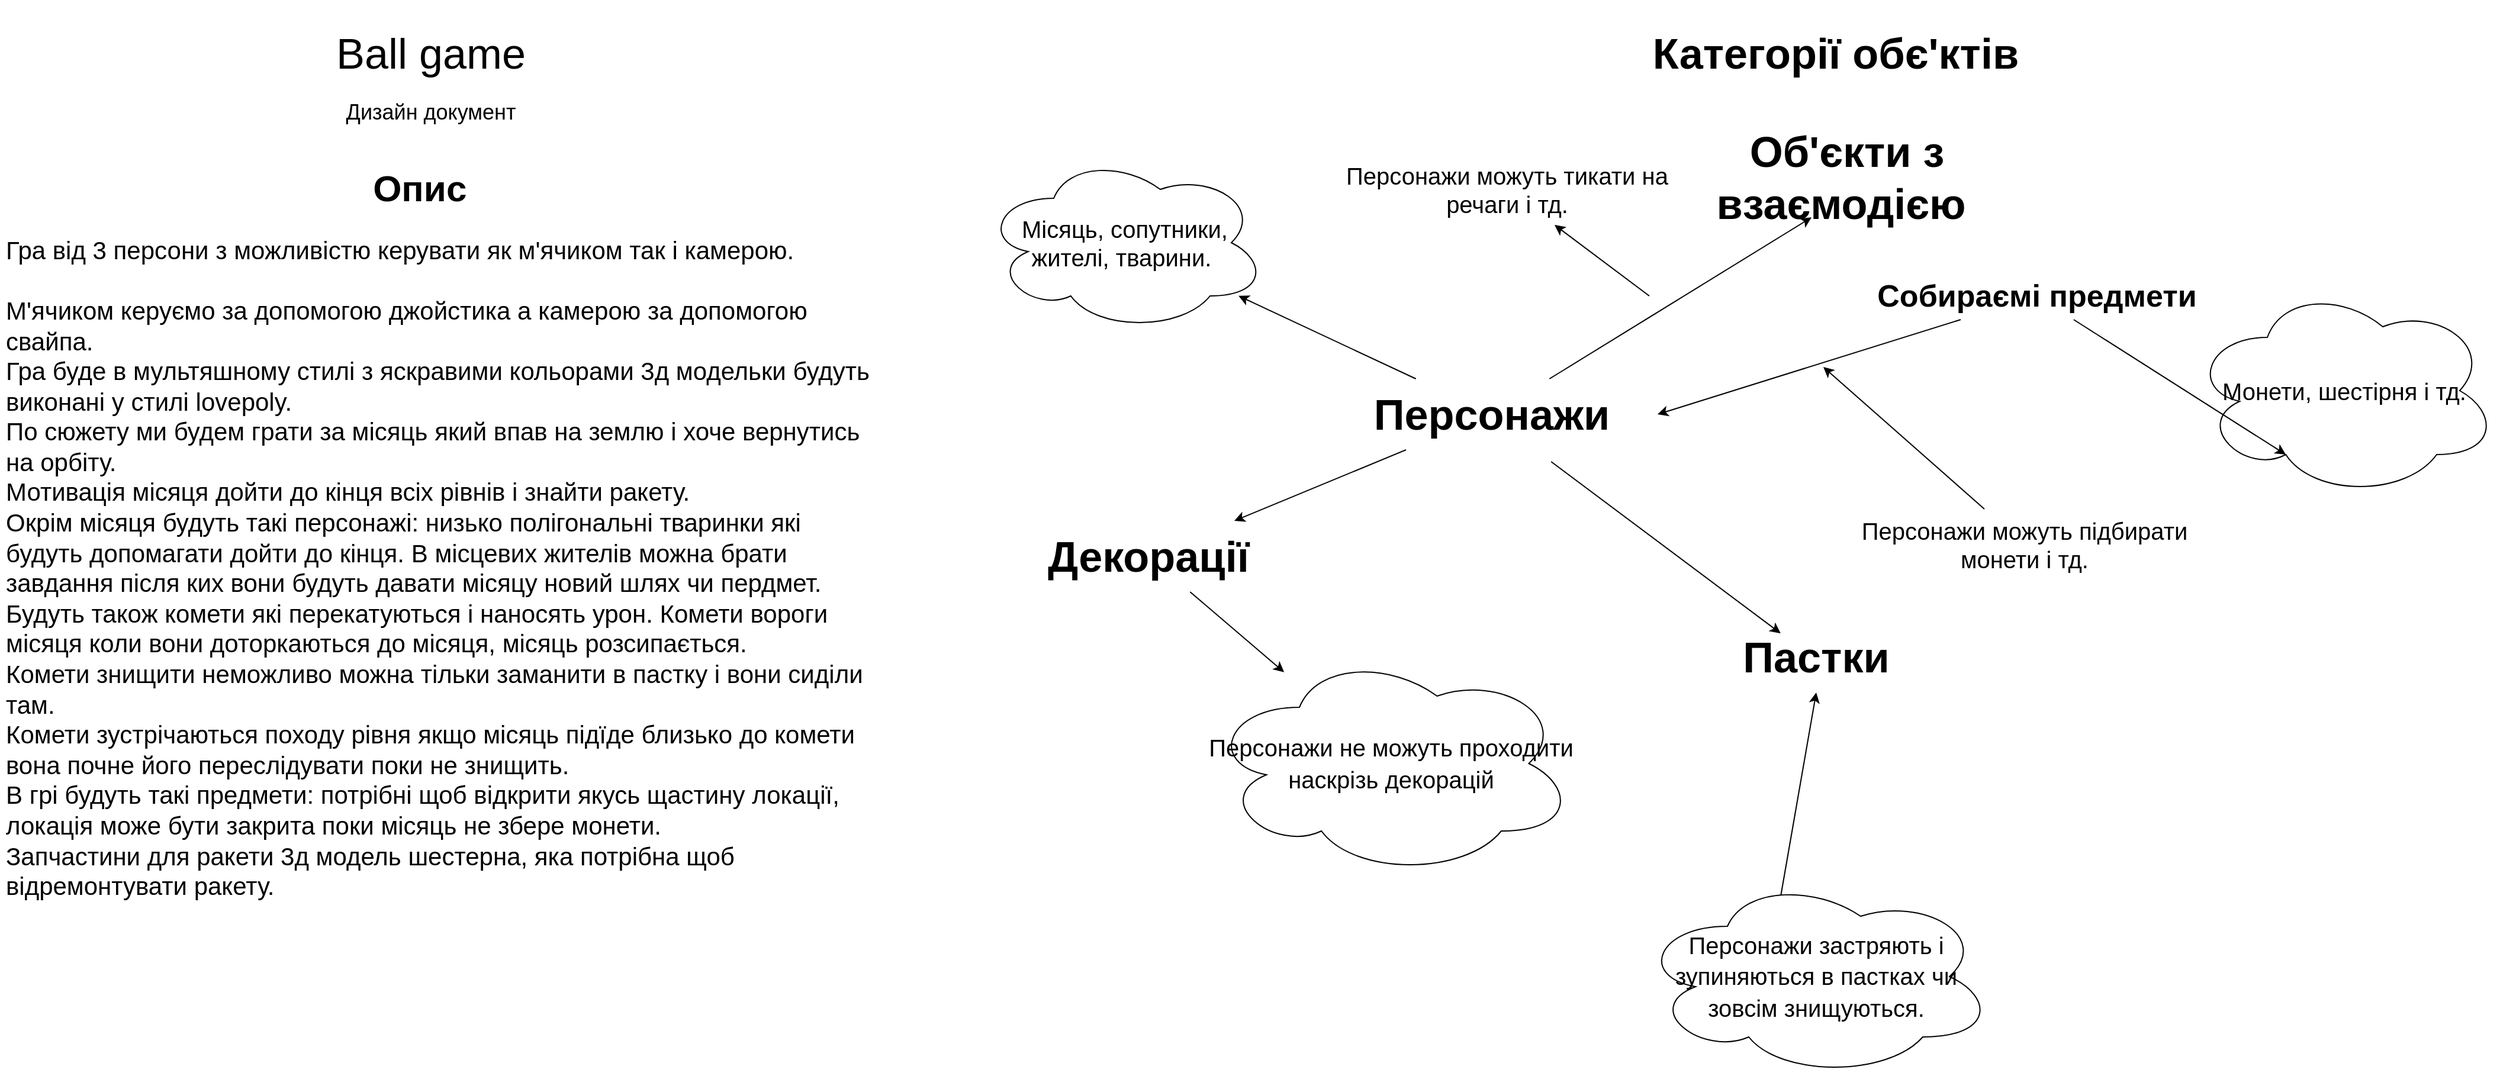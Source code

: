 <mxfile version="20.5.2" type="github" pages="3">
  <diagram id="M3k7GN3wGjzkZ97uffGP" name="Сторінка-1">
    <mxGraphModel dx="1795" dy="1963" grid="1" gridSize="10" guides="1" tooltips="1" connect="1" arrows="1" fold="1" page="1" pageScale="1" pageWidth="827" pageHeight="1169" math="0" shadow="0">
      <root>
        <mxCell id="0" />
        <mxCell id="1" parent="0" />
        <mxCell id="TcWmYvAn-RjA2z700y7h-1" value="&lt;font style=&quot;font-size: 36px;&quot;&gt;Ball game&lt;/font&gt;" style="text;html=1;strokeColor=none;fillColor=none;align=center;verticalAlign=middle;whiteSpace=wrap;rounded=0;" parent="1" vertex="1">
          <mxGeometry x="277" width="274" height="90" as="geometry" />
        </mxCell>
        <mxCell id="TcWmYvAn-RjA2z700y7h-2" value="&lt;font style=&quot;font-size: 18px;&quot;&gt;Дизайн документ&lt;/font&gt;" style="text;html=1;strokeColor=none;fillColor=none;align=center;verticalAlign=middle;whiteSpace=wrap;rounded=0;" parent="1" vertex="1">
          <mxGeometry x="277" y="50" width="274" height="90" as="geometry" />
        </mxCell>
        <mxCell id="TcWmYvAn-RjA2z700y7h-3" value="&lt;h1 style=&quot;font-size: 31px;&quot;&gt;&lt;span style=&quot;background-color: initial;&quot;&gt;&amp;nbsp; &amp;nbsp; &amp;nbsp; &amp;nbsp; &amp;nbsp; &amp;nbsp; &amp;nbsp; &amp;nbsp; &amp;nbsp; &amp;nbsp; &amp;nbsp; &amp;nbsp; &amp;nbsp; &amp;nbsp; &amp;nbsp; &amp;nbsp; &amp;nbsp; &amp;nbsp;&amp;nbsp;&lt;/span&gt;Опис&lt;/h1&gt;&lt;div style=&quot;&quot;&gt;&lt;font style=&quot;font-size: 21px;&quot;&gt;Гра від 3 персони з можливістю керувати як м&#39;ячиком так і камерою.&lt;/font&gt;&lt;/div&gt;&lt;div style=&quot;&quot;&gt;&lt;font style=&quot;font-size: 21px;&quot;&gt;&lt;br&gt;&lt;/font&gt;&lt;/div&gt;&lt;span style=&quot;font-size: 21px;&quot;&gt;М&#39;ячиком керуємо за допомогою джойстика а камерою за допомогою свайпа.&lt;br&gt;Гра буде в мультяшному стилі з яскравими кольорами 3д модельки будуть виконані у стилі lovepoly.&lt;br&gt;По сюжету ми будем грати за місяць який впав на землю і хоче вернутись на орбіту.&lt;br&gt;Мотивація місяця дойти до кінця всіх рівнів і знайти ракету.&lt;br&gt;Окрім місяця будуть такі персонажі: низько полігональні тваринки які будуть допомагати дойти до кінця. В місцевих жителів можна брати завдання після ких вони будуть давати місяцу новий шлях чи пердмет.&lt;br&gt;Будуть також комети які перекатуються і наносять урон. Комети вороги місяця коли вони доторкаються до місяця, місяць розсипається.&lt;br&gt;Комети знищити неможливо можна тільки заманити в пастку і вони сиділи там.&lt;br&gt;Комети зустрічаються походу рівня якщо місяць підїде близько до комети вона почне його переслідувати поки не знищить.&lt;br&gt;В грі будуть такі предмети: потрібні щоб відкрити якусь щастину локації, локація може бути закрита поки місяць не збере монети.&lt;br&gt;Запчастини для ракети 3д модель шестерна, яка потрібна щоб відремонтувати ракету.&lt;br&gt;&lt;/span&gt;" style="text;html=1;strokeColor=none;fillColor=none;spacing=5;spacingTop=-20;whiteSpace=wrap;overflow=hidden;rounded=0;fontSize=18;" parent="1" vertex="1">
          <mxGeometry x="50" y="130" width="740" height="660" as="geometry" />
        </mxCell>
        <mxCell id="TcWmYvAn-RjA2z700y7h-7" value="&lt;font style=&quot;font-size: 36px;&quot;&gt;&lt;b&gt;Категорії обє&#39;ктів&lt;/b&gt;&lt;/font&gt;" style="text;html=1;strokeColor=none;fillColor=none;align=center;verticalAlign=middle;whiteSpace=wrap;rounded=0;" parent="1" vertex="1">
          <mxGeometry x="1431" width="339" height="90" as="geometry" />
        </mxCell>
        <mxCell id="TcWmYvAn-RjA2z700y7h-11" value="&lt;span style=&quot;font-size: 36px;&quot;&gt;&lt;b&gt;Об&#39;єкти з взаємодією&amp;nbsp;&lt;/b&gt;&lt;/span&gt;" style="text;html=1;strokeColor=none;fillColor=none;align=center;verticalAlign=middle;whiteSpace=wrap;rounded=0;" parent="1" vertex="1">
          <mxGeometry x="1470" y="120" width="280" height="60" as="geometry" />
        </mxCell>
        <mxCell id="TcWmYvAn-RjA2z700y7h-13" value="&lt;span style=&quot;font-size: 36px;&quot;&gt;&lt;b&gt;Пастки&lt;/b&gt;&lt;/span&gt;" style="text;html=1;strokeColor=none;fillColor=none;align=center;verticalAlign=middle;whiteSpace=wrap;rounded=0;" parent="1" vertex="1">
          <mxGeometry x="1444" y="525" width="280" height="60" as="geometry" />
        </mxCell>
        <mxCell id="TcWmYvAn-RjA2z700y7h-14" value="&lt;span style=&quot;font-size: 36px;&quot;&gt;&lt;b&gt;Декорації&lt;/b&gt;&lt;/span&gt;" style="text;html=1;strokeColor=none;fillColor=none;align=center;verticalAlign=middle;whiteSpace=wrap;rounded=0;" parent="1" vertex="1">
          <mxGeometry x="880" y="440" width="280" height="60" as="geometry" />
        </mxCell>
        <mxCell id="TcWmYvAn-RjA2z700y7h-15" style="edgeStyle=orthogonalEdgeStyle;rounded=0;orthogonalLoop=1;jettySize=auto;html=1;exitX=0.5;exitY=1;exitDx=0;exitDy=0;fontSize=21;" parent="1" source="TcWmYvAn-RjA2z700y7h-14" target="TcWmYvAn-RjA2z700y7h-14" edge="1">
          <mxGeometry relative="1" as="geometry" />
        </mxCell>
        <mxCell id="TcWmYvAn-RjA2z700y7h-23" value="Монети, шестірня і тд." style="ellipse;shape=cloud;whiteSpace=wrap;html=1;fontSize=20;" parent="1" vertex="1">
          <mxGeometry x="1900" y="240" width="260" height="180" as="geometry" />
        </mxCell>
        <mxCell id="TcWmYvAn-RjA2z700y7h-24" value="" style="endArrow=classic;html=1;rounded=0;fontSize=20;entryX=0.31;entryY=0.8;entryDx=0;entryDy=0;entryPerimeter=0;" parent="1" source="TcWmYvAn-RjA2z700y7h-36" target="TcWmYvAn-RjA2z700y7h-23" edge="1">
          <mxGeometry width="50" height="50" relative="1" as="geometry">
            <mxPoint x="1970.001" y="580" as="sourcePoint" />
            <mxPoint x="1927.19" y="610" as="targetPoint" />
          </mxGeometry>
        </mxCell>
        <mxCell id="TcWmYvAn-RjA2z700y7h-27" value="" style="endArrow=classic;html=1;rounded=0;fontSize=20;" parent="1" source="TcWmYvAn-RjA2z700y7h-14" target="TcWmYvAn-RjA2z700y7h-39" edge="1">
          <mxGeometry width="50" height="50" relative="1" as="geometry">
            <mxPoint x="1433" y="440" as="sourcePoint" />
            <mxPoint x="1133.75" y="600" as="targetPoint" />
          </mxGeometry>
        </mxCell>
        <mxCell id="TcWmYvAn-RjA2z700y7h-28" value="" style="endArrow=classic;html=1;rounded=0;fontSize=21;entryX=0.5;entryY=1;entryDx=0;entryDy=0;exitX=0.4;exitY=0.1;exitDx=0;exitDy=0;exitPerimeter=0;" parent="1" source="Sj8rpiBxwtxIVl93vWow-2" edge="1" target="TcWmYvAn-RjA2z700y7h-13">
          <mxGeometry width="50" height="50" relative="1" as="geometry">
            <mxPoint x="1584" y="800" as="sourcePoint" />
            <mxPoint x="1543.902" y="525" as="targetPoint" />
            <Array as="points" />
          </mxGeometry>
        </mxCell>
        <mxCell id="TcWmYvAn-RjA2z700y7h-29" value="&lt;b&gt;&lt;font style=&quot;font-size: 36px;&quot;&gt;Персонажи&lt;/font&gt;&lt;span style=&quot;color: rgba(0, 0, 0, 0); font-family: monospace; font-size: 0px; text-align: start;&quot;&gt;%3CmxGraphModel%3E%3Croot%3E%3CmxCell%20id%3D%220%22%2F%3E%3CmxCell%20id%3D%221%22%20parent%3D%220%22%2F%3E%3CmxCell%20id%3D%222%22%20value%3D%22%26lt%3Bfont%20style%3D%26quot%3Bfont-size%3A%2036px%3B%26quot%3B%26gt%3B%D0%9A%D0%B0%D1%82%D0%B5%D0%B3%D0%BE%D1%80%D1%96%D1%97%20%D0%BE%D0%B1%D1%94&#39;%D0%BA%D1%82%D1%96%D0%B2%26lt%3B%2Ffont%26gt%3B%22%20style%3D%22text%3Bhtml%3D1%3BstrokeColor%3Dnone%3BfillColor%3Dnone%3Balign%3Dcenter%3BverticalAlign%3Dmiddle%3BwhiteSpace%3Dwrap%3Brounded%3D0%3B%22%20vertex%3D%221%22%20parent%3D%221%22%3E%3CmxGeometry%20x%3D%221088%22%20width%3D%22306%22%20height%3D%2290%22%20as%3D%22geometry%22%2F%3E%3C%2FmxCell%3E%3C%2Froot%3E%3C%2FmxGraphModel%3E&lt;/span&gt;&lt;/b&gt;" style="text;html=1;strokeColor=none;fillColor=none;align=center;verticalAlign=middle;whiteSpace=wrap;rounded=0;" parent="1" vertex="1">
          <mxGeometry x="1170" y="320" width="280" height="60" as="geometry" />
        </mxCell>
        <mxCell id="TcWmYvAn-RjA2z700y7h-30" value="&lt;font style=&quot;font-size: 20px;&quot;&gt;Персонажи можуть тикати на речаги і тд.&lt;/font&gt;&lt;span style=&quot;color: rgba(0, 0, 0, 0); font-family: monospace; font-size: 0px; text-align: start;&quot;&gt;%3CmxGraphModel%3E%3Croot%3E%3CmxCell%20id%3D%220%22%2F%3E%3CmxCell%20id%3D%221%22%20parent%3D%220%22%2F%3E%3CmxCell%20id%3D%222%22%20value%3D%22%26lt%3Bfont%20style%3D%26quot%3Bfont-size%3A%2036px%3B%26quot%3B%26gt%3B%D0%9A%D0%B0%D1%82%D0%B5%D0%B3%D0%BE%D1%80%D1%96%D1%97%20%D0%BE%D0%B1%D1%94&#39;%D0%BA%D1%82%D1%96%D0%B2%26lt%3B%2Ffont%26gt%3B%22%20style%3D%22text%3Bhtml%3D1%3BstrokeColor%3Dnone%3BfillColor%3Dnone%3Balign%3Dcenter%3BverticalAlign%3Dmiddle%3BwhiteSpace%3Dwrap%3Brounded%3D0%3B%22%20vertex%3D%221%22%20parent%3D%221%22%3E%3CmxGeometry%20x%3D%221088%22%20width%3D%22306%22%20height%3D%2290%22%20as%3D%22geometry%22%2F%3E%3C%2FmxCell%3E%3C%2Froot%3E%3C%2FmxGraphModel%3E&lt;/span&gt;" style="text;html=1;strokeColor=none;fillColor=none;align=center;verticalAlign=middle;whiteSpace=wrap;rounded=0;" parent="1" vertex="1">
          <mxGeometry x="1183" y="130" width="280" height="60" as="geometry" />
        </mxCell>
        <mxCell id="TcWmYvAn-RjA2z700y7h-31" value="" style="endArrow=classic;html=1;rounded=0;fontSize=20;" parent="1" target="TcWmYvAn-RjA2z700y7h-30" edge="1">
          <mxGeometry width="50" height="50" relative="1" as="geometry">
            <mxPoint x="1443" y="250" as="sourcePoint" />
            <mxPoint x="1553" y="290" as="targetPoint" />
            <Array as="points" />
          </mxGeometry>
        </mxCell>
        <mxCell id="TcWmYvAn-RjA2z700y7h-32" value="" style="endArrow=classic;html=1;rounded=0;fontSize=20;entryX=0.393;entryY=1.061;entryDx=0;entryDy=0;entryPerimeter=0;" parent="1" source="TcWmYvAn-RjA2z700y7h-29" target="TcWmYvAn-RjA2z700y7h-11" edge="1">
          <mxGeometry width="50" height="50" relative="1" as="geometry">
            <mxPoint x="1403" y="380" as="sourcePoint" />
            <mxPoint x="1544.857" y="170" as="targetPoint" />
          </mxGeometry>
        </mxCell>
        <mxCell id="TcWmYvAn-RjA2z700y7h-34" value="Місяць, сопутники, жителі, тварини.&amp;nbsp;" style="ellipse;shape=cloud;whiteSpace=wrap;html=1;fontSize=20;" parent="1" vertex="1">
          <mxGeometry x="880" y="130" width="240" height="150" as="geometry" />
        </mxCell>
        <mxCell id="TcWmYvAn-RjA2z700y7h-35" value="" style="endArrow=classic;html=1;rounded=0;fontSize=20;" parent="1" source="TcWmYvAn-RjA2z700y7h-29" target="TcWmYvAn-RjA2z700y7h-34" edge="1">
          <mxGeometry width="50" height="50" relative="1" as="geometry">
            <mxPoint x="940.001" y="350" as="sourcePoint" />
            <mxPoint x="897.19" y="380" as="targetPoint" />
          </mxGeometry>
        </mxCell>
        <mxCell id="TcWmYvAn-RjA2z700y7h-36" value="&lt;font size=&quot;1&quot; style=&quot;&quot;&gt;&lt;b style=&quot;font-size: 26px;&quot;&gt;Собираємі предмети&lt;/b&gt;&lt;/font&gt;" style="text;html=1;align=center;verticalAlign=middle;resizable=0;points=[];autosize=1;strokeColor=none;fillColor=none;fontSize=20;" parent="1" vertex="1">
          <mxGeometry x="1625" y="230" width="290" height="40" as="geometry" />
        </mxCell>
        <mxCell id="TcWmYvAn-RjA2z700y7h-37" value="" style="endArrow=classic;html=1;rounded=0;fontSize=22;" parent="1" source="TcWmYvAn-RjA2z700y7h-29" target="TcWmYvAn-RjA2z700y7h-14" edge="1">
          <mxGeometry width="50" height="50" relative="1" as="geometry">
            <mxPoint x="1090" y="440" as="sourcePoint" />
            <mxPoint x="1140" y="390" as="targetPoint" />
          </mxGeometry>
        </mxCell>
        <mxCell id="TcWmYvAn-RjA2z700y7h-39" value="&lt;font style=&quot;font-size: 20px;&quot;&gt;Персонажи не можуть проходити наскрізь декорацій&lt;/font&gt;&lt;span style=&quot;color: rgba(0, 0, 0, 0); font-family: monospace; font-size: 0px; text-align: start;&quot;&gt;%3CmxGraphModel%3E%3Croot%3E%3CmxCell%20id%3D%220%22%2F%3E%3CmxCell%20id%3D%221%22%20parent%3D%220%22%2F%3E%3CmxCell%20id%3D%222%22%20value%3D%22%26lt%3Bfont%20style%3D%26quot%3Bfont-size%3A%2036px%3B%26quot%3B%26gt%3B%D0%9A%D0%B0%D1%82%D0%B5%D0%B3%D0%BE%D1%80%D1%96%D1%97%20%D0%BE%D0%B1%D1%94&#39;%D0%BA%D1%82%D1%96%D0%B2%26lt%3B%2Ffont%26gt%3B%22%20style%3D%22text%3Bhtml%3D1%3BstrokeColor%3Dnone%3BfillColor%3Dnone%3Balign%3Dcenter%3BverticalAlign%3Dmiddle%3BwhiteSpace%3Dwrap%3Brounded%3D0%3B%22%20vertex%3D%221%22%20parent%3D%221%22%3E%3CmxGeometry%20x%3D%221088%22%20width%3D%22306%22%20height%3D%2290%22%20as%3D%22geometry%22%2F%3E%3C%2FmxCell%3E%3C%2Froot%3E%3C%2FmxGraphModel%3E&lt;/span&gt;" style="ellipse;shape=cloud;whiteSpace=wrap;html=1;fontSize=22;" parent="1" vertex="1">
          <mxGeometry x="1070" y="550" width="310" height="190" as="geometry" />
        </mxCell>
        <mxCell id="TcWmYvAn-RjA2z700y7h-40" value="" style="endArrow=classic;html=1;rounded=0;fontSize=22;entryX=1;entryY=0.5;entryDx=0;entryDy=0;" parent="1" source="TcWmYvAn-RjA2z700y7h-36" target="TcWmYvAn-RjA2z700y7h-29" edge="1">
          <mxGeometry width="50" height="50" relative="1" as="geometry">
            <mxPoint x="1570" y="470" as="sourcePoint" />
            <mxPoint x="1620" y="420" as="targetPoint" />
          </mxGeometry>
        </mxCell>
        <mxCell id="TcWmYvAn-RjA2z700y7h-41" value="&lt;font style=&quot;font-size: 20px;&quot;&gt;Персонажи можуть підбирати монети і тд.&lt;/font&gt;&lt;span style=&quot;color: rgba(0, 0, 0, 0); font-family: monospace; font-size: 0px; text-align: start;&quot;&gt;%3CmxGraphModel%3E%3Croot%3E%3CmxCell%20id%3D%220%22%2F%3E%3CmxCell%20id%3D%221%22%20parent%3D%220%22%2F%3E%3CmxCell%20id%3D%222%22%20value%3D%22%26lt%3Bfont%20style%3D%26quot%3Bfont-size%3A%2036px%3B%26quot%3B%26gt%3B%D0%9A%D0%B0%D1%82%D0%B5%D0%B3%D0%BE%D1%80%D1%96%D1%97%20%D0%BE%D0%B1%D1%94&#39;%D0%BA%D1%82%D1%96%D0%B2%26lt%3B%2Ffont%26gt%3B%22%20style%3D%22text%3Bhtml%3D1%3BstrokeColor%3Dnone%3BfillColor%3Dnone%3Balign%3Dcenter%3BverticalAlign%3Dmiddle%3BwhiteSpace%3Dwrap%3Brounded%3D0%3B%22%20vertex%3D%221%22%20parent%3D%221%22%3E%3CmxGeometry%20x%3D%221088%22%20width%3D%22306%22%20height%3D%2290%22%20as%3D%22geometry%22%2F%3E%3C%2FmxCell%3E%3C%2Froot%3E%3C%2FmxGraphModel%3E&lt;/span&gt;" style="text;html=1;strokeColor=none;fillColor=none;align=center;verticalAlign=middle;whiteSpace=wrap;rounded=0;" parent="1" vertex="1">
          <mxGeometry x="1620" y="430" width="280" height="60" as="geometry" />
        </mxCell>
        <mxCell id="TcWmYvAn-RjA2z700y7h-42" value="" style="endArrow=classic;html=1;rounded=0;fontSize=22;" parent="1" source="TcWmYvAn-RjA2z700y7h-41" edge="1">
          <mxGeometry width="50" height="50" relative="1" as="geometry">
            <mxPoint x="1630" y="420" as="sourcePoint" />
            <mxPoint x="1590" y="310" as="targetPoint" />
          </mxGeometry>
        </mxCell>
        <mxCell id="Sj8rpiBxwtxIVl93vWow-1" value="" style="endArrow=classic;html=1;rounded=0;fontSize=21;" edge="1" parent="1">
          <mxGeometry width="50" height="50" relative="1" as="geometry">
            <mxPoint x="1360.098" y="390" as="sourcePoint" />
            <mxPoint x="1553.902" y="535" as="targetPoint" />
          </mxGeometry>
        </mxCell>
        <mxCell id="Sj8rpiBxwtxIVl93vWow-2" value="&lt;font style=&quot;font-size: 20px;&quot;&gt;Персонажи застряють і зупиняються в пастках чи зовсім знищуються.&lt;/font&gt;&lt;span style=&quot;color: rgba(0, 0, 0, 0); font-family: monospace; font-size: 0px; text-align: start;&quot;&gt;%3CmxGraphModel%3E%3Croot%3E%3CmxCell%20id%3D%220%22%2F%3E%3CmxCell%20id%3D%221%22%20parent%3D%220%22%2F%3E%3CmxCell%20id%3D%222%22%20value%3D%22%26lt%3Bfont%20style%3D%26quot%3Bfont-size%3A%2036px%3B%26quot%3B%26gt%3B%D0%9A%D0%B0%D1%82%D0%B5%D0%B3%D0%BE%D1%80%D1%96%D1%97%20%D0%BE%D0%B1%D1%94&#39;%D0%BA%D1%82%D1%96%D0%B2%26lt%3B%2Ffont%26gt%3B%22%20style%3D%22text%3Bhtml%3D1%3BstrokeColor%3Dnone%3BfillColor%3Dnone%3Balign%3Dcenter%3BverticalAlign%3Dmiddle%3BwhiteSpace%3Dwrap%3Brounded%3D0%3B%22%20vertex%3D%221%22%20parent%3D%221%22%3E%3CmxGeometry%20x%3D%221088%22%20width%3D%22306%22%20height%3D%2290%22%20as%3D%22geometry%22%2F%3E%3C%2FmxCell%3E%3C%2Froot%3E%3C%2FmxGraphModel%3E&lt;/span&gt;" style="ellipse;shape=cloud;whiteSpace=wrap;html=1;fontSize=22;" vertex="1" parent="1">
          <mxGeometry x="1434" y="740" width="300" height="170" as="geometry" />
        </mxCell>
      </root>
    </mxGraphModel>
  </diagram>
  <diagram id="nKI-zwVOlbmrzGaub-R7" name="Сторінка-2">
    <mxGraphModel dx="-1176" dy="1427" grid="1" gridSize="10" guides="1" tooltips="1" connect="1" arrows="1" fold="1" page="1" pageScale="1" pageWidth="827" pageHeight="1169" math="0" shadow="0">
      <root>
        <mxCell id="0" />
        <mxCell id="1" parent="0" />
        <mxCell id="9VWY1ZScntojEGS8SY2v-1" value="&lt;span style=&quot;font-size: 36px;&quot;&gt;&lt;b&gt;Системи&lt;/b&gt;&lt;/span&gt;" style="text;html=1;strokeColor=none;fillColor=none;align=center;verticalAlign=middle;whiteSpace=wrap;rounded=0;" parent="1" vertex="1">
          <mxGeometry x="2742" y="40" width="306" height="90" as="geometry" />
        </mxCell>
        <mxCell id="9VWY1ZScntojEGS8SY2v-2" value="&lt;span style=&quot;font-size: 36px;&quot;&gt;Персонаж&lt;/span&gt;" style="text;html=1;strokeColor=none;fillColor=none;align=center;verticalAlign=middle;whiteSpace=wrap;rounded=0;" parent="1" vertex="1">
          <mxGeometry x="2652" y="370" width="306" height="90" as="geometry" />
        </mxCell>
        <mxCell id="9VWY1ZScntojEGS8SY2v-4" value="&lt;span style=&quot;font-size: 36px;&quot;&gt;Система Пересування&amp;nbsp;&lt;/span&gt;" style="text;html=1;strokeColor=none;fillColor=none;align=center;verticalAlign=middle;whiteSpace=wrap;rounded=0;" parent="1" vertex="1">
          <mxGeometry x="2992" y="330" width="306" height="90" as="geometry" />
        </mxCell>
        <mxCell id="9VWY1ZScntojEGS8SY2v-5" value="&lt;span style=&quot;font-size: 36px;&quot;&gt;Система Анімація&lt;/span&gt;" style="text;html=1;strokeColor=none;fillColor=none;align=center;verticalAlign=middle;whiteSpace=wrap;rounded=0;" parent="1" vertex="1">
          <mxGeometry x="2992" y="240" width="306" height="90" as="geometry" />
        </mxCell>
        <mxCell id="9VWY1ZScntojEGS8SY2v-6" value="&lt;span style=&quot;font-size: 36px;&quot;&gt;Система звуки&amp;nbsp;&lt;/span&gt;" style="text;html=1;strokeColor=none;fillColor=none;align=center;verticalAlign=middle;whiteSpace=wrap;rounded=0;" parent="1" vertex="1">
          <mxGeometry x="2992" y="430" width="306" height="90" as="geometry" />
        </mxCell>
        <mxCell id="9VWY1ZScntojEGS8SY2v-7" value="&lt;span style=&quot;font-size: 36px;&quot;&gt;Система Життя(hp)&lt;/span&gt;" style="text;html=1;strokeColor=none;fillColor=none;align=center;verticalAlign=middle;whiteSpace=wrap;rounded=0;" parent="1" vertex="1">
          <mxGeometry x="2992" y="530" width="306" height="90" as="geometry" />
        </mxCell>
        <mxCell id="9VWY1ZScntojEGS8SY2v-8" value="&lt;span style=&quot;font-size: 36px;&quot;&gt;Система діалогів&lt;/span&gt;" style="text;html=1;strokeColor=none;fillColor=none;align=center;verticalAlign=middle;whiteSpace=wrap;rounded=0;" parent="1" vertex="1">
          <mxGeometry x="3002" y="640" width="306" height="90" as="geometry" />
        </mxCell>
        <mxCell id="9VWY1ZScntojEGS8SY2v-9" value="" style="endArrow=classic;html=1;rounded=0;fontSize=26;entryX=0;entryY=0.5;entryDx=0;entryDy=0;exitX=0.75;exitY=0;exitDx=0;exitDy=0;" parent="1" source="9VWY1ZScntojEGS8SY2v-2" target="9VWY1ZScntojEGS8SY2v-5" edge="1">
          <mxGeometry width="50" height="50" relative="1" as="geometry">
            <mxPoint x="2862" y="350" as="sourcePoint" />
            <mxPoint x="2912" y="300" as="targetPoint" />
          </mxGeometry>
        </mxCell>
        <mxCell id="9VWY1ZScntojEGS8SY2v-10" value="" style="endArrow=classic;html=1;rounded=0;fontSize=26;entryX=0;entryY=0.5;entryDx=0;entryDy=0;exitX=0.75;exitY=0;exitDx=0;exitDy=0;" parent="1" source="9VWY1ZScntojEGS8SY2v-2" target="9VWY1ZScntojEGS8SY2v-4" edge="1">
          <mxGeometry width="50" height="50" relative="1" as="geometry">
            <mxPoint x="2891.5" y="380" as="sourcePoint" />
            <mxPoint x="3002" y="295" as="targetPoint" />
            <Array as="points" />
          </mxGeometry>
        </mxCell>
        <mxCell id="9VWY1ZScntojEGS8SY2v-11" value="" style="endArrow=classic;html=1;rounded=0;fontSize=26;entryX=0;entryY=0.5;entryDx=0;entryDy=0;exitX=0.75;exitY=1;exitDx=0;exitDy=0;" parent="1" source="9VWY1ZScntojEGS8SY2v-2" target="9VWY1ZScntojEGS8SY2v-6" edge="1">
          <mxGeometry width="50" height="50" relative="1" as="geometry">
            <mxPoint x="2891.5" y="380" as="sourcePoint" />
            <mxPoint x="3002" y="385" as="targetPoint" />
            <Array as="points" />
          </mxGeometry>
        </mxCell>
        <mxCell id="9VWY1ZScntojEGS8SY2v-12" value="" style="endArrow=classic;html=1;rounded=0;fontSize=26;entryX=0;entryY=0.5;entryDx=0;entryDy=0;exitX=0.75;exitY=1;exitDx=0;exitDy=0;" parent="1" source="9VWY1ZScntojEGS8SY2v-2" target="9VWY1ZScntojEGS8SY2v-7" edge="1">
          <mxGeometry width="50" height="50" relative="1" as="geometry">
            <mxPoint x="2891.5" y="470" as="sourcePoint" />
            <mxPoint x="3002" y="485" as="targetPoint" />
            <Array as="points" />
          </mxGeometry>
        </mxCell>
        <mxCell id="9VWY1ZScntojEGS8SY2v-13" value="" style="endArrow=classic;html=1;rounded=0;fontSize=26;entryX=0;entryY=0.5;entryDx=0;entryDy=0;exitX=0.75;exitY=1;exitDx=0;exitDy=0;" parent="1" source="9VWY1ZScntojEGS8SY2v-2" target="9VWY1ZScntojEGS8SY2v-8" edge="1">
          <mxGeometry width="50" height="50" relative="1" as="geometry">
            <mxPoint x="2891.5" y="470" as="sourcePoint" />
            <mxPoint x="3002" y="585" as="targetPoint" />
            <Array as="points" />
          </mxGeometry>
        </mxCell>
        <mxCell id="9VWY1ZScntojEGS8SY2v-15" value="&lt;span style=&quot;font-size: 36px;&quot;&gt;Контролер&lt;/span&gt;" style="text;html=1;strokeColor=none;fillColor=none;align=center;verticalAlign=middle;whiteSpace=wrap;rounded=0;" parent="1" vertex="1">
          <mxGeometry x="2481" y="510" width="306" height="90" as="geometry" />
        </mxCell>
        <mxCell id="9VWY1ZScntojEGS8SY2v-16" value="" style="endArrow=classic;html=1;rounded=0;fontSize=26;entryX=0.25;entryY=1;entryDx=0;entryDy=0;exitX=0.5;exitY=0;exitDx=0;exitDy=0;" parent="1" source="9VWY1ZScntojEGS8SY2v-15" target="9VWY1ZScntojEGS8SY2v-2" edge="1">
          <mxGeometry width="50" height="50" relative="1" as="geometry">
            <mxPoint x="2739.5" y="230" as="sourcePoint" />
            <mxPoint x="2805" y="320" as="targetPoint" />
          </mxGeometry>
        </mxCell>
        <mxCell id="Ur0mYpTpY8jCyEDqKD7M-2" value="Трігер" style="rounded=0;whiteSpace=wrap;html=1;fontSize=26;" parent="1" vertex="1">
          <mxGeometry x="2883" y="840" width="220" height="60" as="geometry" />
        </mxCell>
        <mxCell id="Ur0mYpTpY8jCyEDqKD7M-3" value="" style="endArrow=classic;html=1;rounded=0;fontSize=26;entryX=1;entryY=0.5;entryDx=0;entryDy=0;exitX=0;exitY=0;exitDx=0;exitDy=0;" parent="1" source="Ur0mYpTpY8jCyEDqKD7M-2" target="Ur0mYpTpY8jCyEDqKD7M-4" edge="1">
          <mxGeometry width="50" height="50" relative="1" as="geometry">
            <mxPoint x="2690" y="980" as="sourcePoint" />
            <mxPoint x="2620" y="950" as="targetPoint" />
          </mxGeometry>
        </mxCell>
        <mxCell id="Ur0mYpTpY8jCyEDqKD7M-4" value="Кнопка" style="rounded=0;whiteSpace=wrap;html=1;fontSize=26;" parent="1" vertex="1">
          <mxGeometry x="2560" y="820" width="220" height="60" as="geometry" />
        </mxCell>
        <mxCell id="wNtzweeDsZfkNeLoDgu6-1" value="перевірка&amp;nbsp;" style="rounded=0;whiteSpace=wrap;html=1;fontSize=26;" parent="1" vertex="1">
          <mxGeometry x="2570" y="940" width="220" height="60" as="geometry" />
        </mxCell>
        <mxCell id="wNtzweeDsZfkNeLoDgu6-2" value="" style="endArrow=classic;html=1;rounded=0;fontSize=26;entryX=1;entryY=0.25;entryDx=0;entryDy=0;exitX=0;exitY=0.75;exitDx=0;exitDy=0;" parent="1" source="Ur0mYpTpY8jCyEDqKD7M-2" target="wNtzweeDsZfkNeLoDgu6-1" edge="1">
          <mxGeometry width="50" height="50" relative="1" as="geometry">
            <mxPoint x="2893" y="850" as="sourcePoint" />
            <mxPoint x="2790" y="860" as="targetPoint" />
          </mxGeometry>
        </mxCell>
      </root>
    </mxGraphModel>
  </diagram>
  <diagram id="ze67XmTuFUyFkG_S8vM3" name="Опис систем">
    <mxGraphModel dx="-549" dy="1208" grid="1" gridSize="10" guides="1" tooltips="1" connect="1" arrows="1" fold="1" page="1" pageScale="1" pageWidth="827" pageHeight="1169" math="0" shadow="0">
      <root>
        <mxCell id="0" />
        <mxCell id="1" parent="0" />
        <mxCell id="MFlIII7-xDSO1Zs0_eh2-1" value="&lt;span style=&quot;font-size: 36px;&quot;&gt;Персонаж&lt;/span&gt;" style="text;html=1;strokeColor=none;fillColor=none;align=center;verticalAlign=middle;whiteSpace=wrap;rounded=0;" parent="1" vertex="1">
          <mxGeometry x="2742" width="306" height="90" as="geometry" />
        </mxCell>
        <mxCell id="DdcLkcS8PyzYOzmbPV-h-1" value="&lt;font style=&quot;font-size: 20px;&quot;&gt;Посилання:&lt;/font&gt;" style="text;html=1;strokeColor=none;fillColor=none;align=center;verticalAlign=middle;whiteSpace=wrap;rounded=0;" parent="1" vertex="1">
          <mxGeometry x="2621.5" y="60" width="306" height="90" as="geometry" />
        </mxCell>
        <mxCell id="DdcLkcS8PyzYOzmbPV-h-2" value="&lt;font style=&quot;font-size: 20px;&quot;&gt;Система діалогів&lt;/font&gt;" style="text;html=1;strokeColor=none;fillColor=none;align=center;verticalAlign=middle;whiteSpace=wrap;rounded=0;" parent="1" vertex="1">
          <mxGeometry x="2621.5" y="100" width="306" height="90" as="geometry" />
        </mxCell>
        <mxCell id="DdcLkcS8PyzYOzmbPV-h-3" value="&lt;font style=&quot;font-size: 20px;&quot;&gt;Система звуків&lt;/font&gt;" style="text;html=1;strokeColor=none;fillColor=none;align=center;verticalAlign=middle;whiteSpace=wrap;rounded=0;" parent="1" vertex="1">
          <mxGeometry x="2880.75" y="60" width="306" height="90" as="geometry" />
        </mxCell>
        <mxCell id="DdcLkcS8PyzYOzmbPV-h-4" value="&lt;font style=&quot;font-size: 20px;&quot;&gt;Система анімацій&lt;/font&gt;" style="text;html=1;strokeColor=none;fillColor=none;align=center;verticalAlign=middle;whiteSpace=wrap;rounded=0;" parent="1" vertex="1">
          <mxGeometry x="2880.75" y="100" width="306" height="90" as="geometry" />
        </mxCell>
        <mxCell id="DdcLkcS8PyzYOzmbPV-h-5" value="&lt;font style=&quot;font-size: 20px;&quot;&gt;Система пересування&lt;/font&gt;" style="text;html=1;strokeColor=none;fillColor=none;align=center;verticalAlign=middle;whiteSpace=wrap;rounded=0;" parent="1" vertex="1">
          <mxGeometry x="2621.5" y="140" width="306" height="90" as="geometry" />
        </mxCell>
        <mxCell id="DdcLkcS8PyzYOzmbPV-h-6" value="&lt;font style=&quot;font-size: 20px;&quot;&gt;Система статусів&lt;/font&gt;" style="text;html=1;strokeColor=none;fillColor=none;align=center;verticalAlign=middle;whiteSpace=wrap;rounded=0;" parent="1" vertex="1">
          <mxGeometry x="2880.75" y="140" width="306" height="90" as="geometry" />
        </mxCell>
        <mxCell id="DdcLkcS8PyzYOzmbPV-h-7" value="&lt;font style=&quot;font-size: 20px;&quot;&gt;Система перевірки землі&lt;/font&gt;" style="text;html=1;strokeColor=none;fillColor=none;align=center;verticalAlign=middle;whiteSpace=wrap;rounded=0;" parent="1" vertex="1">
          <mxGeometry x="2621.5" y="220" width="306" height="90" as="geometry" />
        </mxCell>
        <mxCell id="DdcLkcS8PyzYOzmbPV-h-8" value="&lt;span style=&quot;font-size: 36px;&quot;&gt;Функціонал&lt;/span&gt;" style="text;html=1;strokeColor=none;fillColor=none;align=center;verticalAlign=middle;whiteSpace=wrap;rounded=0;" parent="1" vertex="1">
          <mxGeometry x="2742" y="380" width="306" height="90" as="geometry" />
        </mxCell>
        <mxCell id="DdcLkcS8PyzYOzmbPV-h-10" value="&lt;span style=&quot;font-size: 36px;&quot;&gt;Контроллер&lt;/span&gt;" style="text;html=1;strokeColor=none;fillColor=none;align=center;verticalAlign=middle;whiteSpace=wrap;rounded=0;" parent="1" vertex="1">
          <mxGeometry x="1915" width="306" height="90" as="geometry" />
        </mxCell>
        <mxCell id="DdcLkcS8PyzYOzmbPV-h-11" value="&lt;font style=&quot;font-size: 20px;&quot;&gt;Система персонаж&lt;/font&gt;" style="text;html=1;strokeColor=none;fillColor=none;align=center;verticalAlign=middle;whiteSpace=wrap;rounded=0;" parent="1" vertex="1">
          <mxGeometry x="1670" y="180" width="306" height="90" as="geometry" />
        </mxCell>
        <mxCell id="DdcLkcS8PyzYOzmbPV-h-13" value="&lt;font style=&quot;font-size: 20px;&quot;&gt;Посилання:&lt;/font&gt;" style="text;html=1;strokeColor=none;fillColor=none;align=center;verticalAlign=middle;whiteSpace=wrap;rounded=0;" parent="1" vertex="1">
          <mxGeometry x="1670" y="120" width="306" height="90" as="geometry" />
        </mxCell>
        <mxCell id="DdcLkcS8PyzYOzmbPV-h-14" value="&lt;span style=&quot;font-size: 36px;&quot;&gt;АІ Контроллер&lt;/span&gt;" style="text;html=1;strokeColor=none;fillColor=none;align=center;verticalAlign=middle;whiteSpace=wrap;rounded=0;" parent="1" vertex="1">
          <mxGeometry x="1915" y="340" width="306" height="90" as="geometry" />
        </mxCell>
        <mxCell id="DdcLkcS8PyzYOzmbPV-h-15" value="&lt;span style=&quot;font-size: 36px;&quot;&gt;Player Контроллер&lt;/span&gt;" style="text;html=1;strokeColor=none;fillColor=none;align=center;verticalAlign=middle;whiteSpace=wrap;rounded=0;" parent="1" vertex="1">
          <mxGeometry x="1908" y="710" width="320" height="90" as="geometry" />
        </mxCell>
        <mxCell id="DdcLkcS8PyzYOzmbPV-h-16" value="&lt;font style=&quot;font-size: 20px;&quot;&gt;Система зчитування сигналів з ігрових пристроїв&lt;/font&gt;" style="text;html=1;strokeColor=none;fillColor=none;align=center;verticalAlign=middle;whiteSpace=wrap;rounded=0;" parent="1" vertex="1">
          <mxGeometry x="1670" y="910" width="306" height="90" as="geometry" />
        </mxCell>
        <mxCell id="DdcLkcS8PyzYOzmbPV-h-17" value="&lt;font style=&quot;font-size: 20px;&quot;&gt;Посилання:&lt;/font&gt;" style="text;html=1;strokeColor=none;fillColor=none;align=center;verticalAlign=middle;whiteSpace=wrap;rounded=0;" parent="1" vertex="1">
          <mxGeometry x="1670" y="830" width="306" height="90" as="geometry" />
        </mxCell>
        <mxCell id="DdcLkcS8PyzYOzmbPV-h-18" value="&lt;font style=&quot;font-size: 20px;&quot;&gt;Система персонаж&lt;/font&gt;" style="text;html=1;strokeColor=none;fillColor=none;align=center;verticalAlign=middle;whiteSpace=wrap;rounded=0;" parent="1" vertex="1">
          <mxGeometry x="1670" y="980" width="306" height="90" as="geometry" />
        </mxCell>
        <mxCell id="DdcLkcS8PyzYOzmbPV-h-20" value="Функція update" style="rounded=0;whiteSpace=wrap;html=1;fontSize=20;" parent="1" vertex="1">
          <mxGeometry x="2659.25" y="480" width="157" height="60" as="geometry" />
        </mxCell>
        <mxCell id="DdcLkcS8PyzYOzmbPV-h-21" value="0. Зчитуєм сигнал з ігрових пристроїв." style="rounded=0;whiteSpace=wrap;html=1;fontSize=20;" parent="1" vertex="1">
          <mxGeometry x="2640" y="595" width="185.5" height="60" as="geometry" />
        </mxCell>
        <mxCell id="DdcLkcS8PyzYOzmbPV-h-22" value="" style="endArrow=classic;html=1;rounded=0;fontSize=20;entryX=0.5;entryY=0;entryDx=0;entryDy=0;exitX=0.5;exitY=1;exitDx=0;exitDy=0;" parent="1" source="DdcLkcS8PyzYOzmbPV-h-20" target="DdcLkcS8PyzYOzmbPV-h-21" edge="1">
          <mxGeometry width="50" height="50" relative="1" as="geometry">
            <mxPoint x="2564.25" y="635" as="sourcePoint" />
            <mxPoint x="2614.25" y="585" as="targetPoint" />
          </mxGeometry>
        </mxCell>
        <mxCell id="DdcLkcS8PyzYOzmbPV-h-23" value="1. Передаєм сигнал систему руху." style="rounded=0;whiteSpace=wrap;html=1;fontSize=20;" parent="1" vertex="1">
          <mxGeometry x="2515.25" y="750" width="185.5" height="80" as="geometry" />
        </mxCell>
        <mxCell id="DdcLkcS8PyzYOzmbPV-h-24" value="" style="endArrow=classic;html=1;rounded=0;fontSize=20;entryX=0.5;entryY=0;entryDx=0;entryDy=0;exitX=0;exitY=1;exitDx=0;exitDy=0;" parent="1" source="DdcLkcS8PyzYOzmbPV-h-21" target="DdcLkcS8PyzYOzmbPV-h-23" edge="1">
          <mxGeometry width="50" height="50" relative="1" as="geometry">
            <mxPoint x="2743.5" y="700" as="sourcePoint" />
            <mxPoint x="2625" y="730" as="targetPoint" />
          </mxGeometry>
        </mxCell>
        <mxCell id="DdcLkcS8PyzYOzmbPV-h-26" value="2. Персонаж рухається." style="rounded=0;whiteSpace=wrap;html=1;fontSize=20;" parent="1" vertex="1">
          <mxGeometry x="2481" y="860" width="254" height="80" as="geometry" />
        </mxCell>
        <mxCell id="DdcLkcS8PyzYOzmbPV-h-27" value="" style="endArrow=classic;html=1;rounded=0;fontSize=20;entryX=0.5;entryY=0;entryDx=0;entryDy=0;exitX=0.5;exitY=1;exitDx=0;exitDy=0;" parent="1" source="DdcLkcS8PyzYOzmbPV-h-23" target="DdcLkcS8PyzYOzmbPV-h-26" edge="1">
          <mxGeometry width="50" height="50" relative="1" as="geometry">
            <mxPoint x="2615" y="860" as="sourcePoint" />
            <mxPoint x="2870.75" y="730" as="targetPoint" />
          </mxGeometry>
        </mxCell>
        <mxCell id="DdcLkcS8PyzYOzmbPV-h-29" value="&lt;span style=&quot;font-size: 36px;&quot;&gt;Персонаж&lt;/span&gt;" style="text;html=1;strokeColor=none;fillColor=none;align=center;verticalAlign=middle;whiteSpace=wrap;rounded=0;" parent="1" vertex="1">
          <mxGeometry x="3569" width="306" height="90" as="geometry" />
        </mxCell>
        <mxCell id="DdcLkcS8PyzYOzmbPV-h-30" value="&lt;font style=&quot;font-size: 20px;&quot;&gt;Посилання:&lt;/font&gt;" style="text;html=1;strokeColor=none;fillColor=none;align=center;verticalAlign=middle;whiteSpace=wrap;rounded=0;" parent="1" vertex="1">
          <mxGeometry x="3330" y="120" width="306" height="90" as="geometry" />
        </mxCell>
        <mxCell id="DdcLkcS8PyzYOzmbPV-h-31" value="&lt;span style=&quot;font-size: 20px;&quot;&gt;Швидкість пересування&lt;/span&gt;" style="text;html=1;strokeColor=none;fillColor=none;align=center;verticalAlign=middle;whiteSpace=wrap;rounded=0;" parent="1" vertex="1">
          <mxGeometry x="3330" y="180" width="306" height="90" as="geometry" />
        </mxCell>
        <mxCell id="DdcLkcS8PyzYOzmbPV-h-33" value="&lt;font style=&quot;font-size: 20px;&quot;&gt;Система камери&lt;/font&gt;" style="text;html=1;strokeColor=none;fillColor=none;align=center;verticalAlign=middle;whiteSpace=wrap;rounded=0;" parent="1" vertex="1">
          <mxGeometry x="2880.75" y="180" width="306" height="90" as="geometry" />
        </mxCell>
        <mxCell id="DdcLkcS8PyzYOzmbPV-h-34" value="&lt;span style=&quot;font-size: 20px;&quot;&gt;Силою прижка&lt;/span&gt;" style="text;html=1;strokeColor=none;fillColor=none;align=center;verticalAlign=middle;whiteSpace=wrap;rounded=0;" parent="1" vertex="1">
          <mxGeometry x="3330" y="250" width="306" height="90" as="geometry" />
        </mxCell>
        <mxCell id="knQ-I-dDBVJMICslQPGk-2" value="&lt;span style=&quot;font-size: 20px;&quot;&gt;Швидкість підбирання придметів&lt;/span&gt;" style="text;html=1;strokeColor=none;fillColor=none;align=center;verticalAlign=middle;whiteSpace=wrap;rounded=0;" vertex="1" parent="1">
          <mxGeometry x="3330" y="320" width="306" height="90" as="geometry" />
        </mxCell>
        <mxCell id="knQ-I-dDBVJMICslQPGk-3" value="&lt;font style=&quot;font-size: 20px;&quot;&gt;Посилання:&lt;/font&gt;" style="text;html=1;strokeColor=none;fillColor=none;align=center;verticalAlign=middle;whiteSpace=wrap;rounded=0;" vertex="1" parent="1">
          <mxGeometry x="1670" y="430" width="306" height="90" as="geometry" />
        </mxCell>
        <mxCell id="4HghBEFKxQXQywCMYmiV-1" value="&lt;font style=&quot;font-size: 20px;&quot;&gt;Система перевірки Здоров&#39;я(hp)&lt;/font&gt;" style="text;html=1;strokeColor=none;fillColor=none;align=center;verticalAlign=middle;whiteSpace=wrap;rounded=0;" vertex="1" parent="1">
          <mxGeometry x="2621.5" y="180" width="306" height="90" as="geometry" />
        </mxCell>
        <mxCell id="4HghBEFKxQXQywCMYmiV-4" value="1. Передаєм сигнал систему камери." style="rounded=0;whiteSpace=wrap;html=1;fontSize=20;" vertex="1" parent="1">
          <mxGeometry x="2795" y="750" width="185.5" height="80" as="geometry" />
        </mxCell>
        <mxCell id="4HghBEFKxQXQywCMYmiV-5" value="2.&amp;nbsp; В персонажа рухається камера." style="rounded=0;whiteSpace=wrap;html=1;fontSize=20;" vertex="1" parent="1">
          <mxGeometry x="2761" y="860" width="254" height="80" as="geometry" />
        </mxCell>
        <mxCell id="4HghBEFKxQXQywCMYmiV-8" value="" style="endArrow=classic;html=1;rounded=0;fontSize=20;entryX=0.5;entryY=0;entryDx=0;entryDy=0;exitX=0.5;exitY=1;exitDx=0;exitDy=0;" edge="1" parent="1" source="DdcLkcS8PyzYOzmbPV-h-21" target="4HghBEFKxQXQywCMYmiV-4">
          <mxGeometry width="50" height="50" relative="1" as="geometry">
            <mxPoint x="2733" y="650" as="sourcePoint" />
            <mxPoint x="2895" y="760" as="targetPoint" />
          </mxGeometry>
        </mxCell>
        <mxCell id="4HghBEFKxQXQywCMYmiV-9" value="" style="endArrow=classic;html=1;rounded=0;fontSize=20;exitX=0.5;exitY=1;exitDx=0;exitDy=0;entryX=0.5;entryY=0;entryDx=0;entryDy=0;" edge="1" parent="1" source="4HghBEFKxQXQywCMYmiV-4" target="4HghBEFKxQXQywCMYmiV-5">
          <mxGeometry width="50" height="50" relative="1" as="geometry">
            <mxPoint x="2753.5" y="710.0" as="sourcePoint" />
            <mxPoint x="2897.75" y="760.0" as="targetPoint" />
          </mxGeometry>
        </mxCell>
        <mxCell id="hVGw3fteosh5bGaEGicV-2" value="1. Передаєм сигнал систему руху." style="rounded=0;whiteSpace=wrap;html=1;fontSize=20;" vertex="1" parent="1">
          <mxGeometry x="2515.25" y="750" width="185.5" height="80" as="geometry" />
        </mxCell>
        <mxCell id="hVGw3fteosh5bGaEGicV-3" value="2. Персонаж рухається." style="rounded=0;whiteSpace=wrap;html=1;fontSize=20;" vertex="1" parent="1">
          <mxGeometry x="2481" y="860" width="254" height="80" as="geometry" />
        </mxCell>
        <mxCell id="hVGw3fteosh5bGaEGicV-4" value="" style="endArrow=classic;html=1;rounded=0;fontSize=20;entryX=0.5;entryY=0;entryDx=0;entryDy=0;exitX=0.5;exitY=1;exitDx=0;exitDy=0;" edge="1" source="hVGw3fteosh5bGaEGicV-2" target="hVGw3fteosh5bGaEGicV-3" parent="1">
          <mxGeometry width="50" height="50" relative="1" as="geometry">
            <mxPoint x="2615" y="860" as="sourcePoint" />
            <mxPoint x="2870.75" y="730" as="targetPoint" />
          </mxGeometry>
        </mxCell>
        <mxCell id="hVGw3fteosh5bGaEGicV-5" value="1. Передаєм сигнал систему камери." style="rounded=0;whiteSpace=wrap;html=1;fontSize=20;" vertex="1" parent="1">
          <mxGeometry x="2795" y="750" width="185.5" height="80" as="geometry" />
        </mxCell>
        <mxCell id="hVGw3fteosh5bGaEGicV-6" value="2.&amp;nbsp; В персонажа рухається камера." style="rounded=0;whiteSpace=wrap;html=1;fontSize=20;" vertex="1" parent="1">
          <mxGeometry x="2761" y="860" width="254" height="80" as="geometry" />
        </mxCell>
        <mxCell id="hVGw3fteosh5bGaEGicV-7" value="" style="endArrow=classic;html=1;rounded=0;fontSize=20;exitX=0.5;exitY=1;exitDx=0;exitDy=0;entryX=0.5;entryY=0;entryDx=0;entryDy=0;" edge="1" source="hVGw3fteosh5bGaEGicV-5" target="hVGw3fteosh5bGaEGicV-6" parent="1">
          <mxGeometry width="50" height="50" relative="1" as="geometry">
            <mxPoint x="2753.5" y="710.0" as="sourcePoint" />
            <mxPoint x="2897.75" y="760.0" as="targetPoint" />
          </mxGeometry>
        </mxCell>
        <mxCell id="hVGw3fteosh5bGaEGicV-8" value="" style="endArrow=classic;html=1;rounded=0;fontSize=20;entryX=0.5;entryY=0;entryDx=0;entryDy=0;exitX=0.75;exitY=1;exitDx=0;exitDy=0;" edge="1" parent="1" source="DdcLkcS8PyzYOzmbPV-h-21">
          <mxGeometry width="50" height="50" relative="1" as="geometry">
            <mxPoint x="2770" y="660" as="sourcePoint" />
            <mxPoint x="3157" y="750" as="targetPoint" />
          </mxGeometry>
        </mxCell>
        <mxCell id="hVGw3fteosh5bGaEGicV-9" value="" style="endArrow=classic;html=1;rounded=0;fontSize=20;exitX=1;exitY=0;exitDx=0;exitDy=0;entryX=0;entryY=0.5;entryDx=0;entryDy=0;" edge="1" parent="1" source="DdcLkcS8PyzYOzmbPV-h-21" target="hVGw3fteosh5bGaEGicV-13">
          <mxGeometry width="50" height="50" relative="1" as="geometry">
            <mxPoint x="3138.5" y="390" as="sourcePoint" />
            <mxPoint x="3136.75" y="475" as="targetPoint" />
          </mxGeometry>
        </mxCell>
        <mxCell id="hVGw3fteosh5bGaEGicV-10" value="1. Передаєм сигнал систему прижка." style="rounded=0;whiteSpace=wrap;html=1;fontSize=20;" vertex="1" parent="1">
          <mxGeometry x="3064.25" y="750" width="185.5" height="80" as="geometry" />
        </mxCell>
        <mxCell id="hVGw3fteosh5bGaEGicV-11" value="2. Персонаж стрибає." style="rounded=0;whiteSpace=wrap;html=1;fontSize=20;" vertex="1" parent="1">
          <mxGeometry x="3030" y="860" width="254" height="80" as="geometry" />
        </mxCell>
        <mxCell id="hVGw3fteosh5bGaEGicV-12" value="" style="endArrow=classic;html=1;rounded=0;fontSize=20;entryX=0.5;entryY=0;entryDx=0;entryDy=0;exitX=0.5;exitY=1;exitDx=0;exitDy=0;" edge="1" parent="1" source="hVGw3fteosh5bGaEGicV-10" target="hVGw3fteosh5bGaEGicV-11">
          <mxGeometry width="50" height="50" relative="1" as="geometry">
            <mxPoint x="3164" y="860" as="sourcePoint" />
            <mxPoint x="3419.75" y="730" as="targetPoint" />
          </mxGeometry>
        </mxCell>
        <mxCell id="hVGw3fteosh5bGaEGicV-13" value="1. Передаєм сигнал систему інвентаря." style="rounded=0;whiteSpace=wrap;html=1;fontSize=20;" vertex="1" parent="1">
          <mxGeometry x="2984" y="490" width="185.5" height="80" as="geometry" />
        </mxCell>
        <mxCell id="hVGw3fteosh5bGaEGicV-14" value="2.&amp;nbsp; В персонажа в інвентарі зявляються предмети, запчастини і тд." style="rounded=0;whiteSpace=wrap;html=1;fontSize=20;" vertex="1" parent="1">
          <mxGeometry x="2950" y="600" width="254" height="80" as="geometry" />
        </mxCell>
        <mxCell id="hVGw3fteosh5bGaEGicV-15" value="" style="endArrow=classic;html=1;rounded=0;fontSize=20;exitX=0.5;exitY=1;exitDx=0;exitDy=0;entryX=0.5;entryY=0;entryDx=0;entryDy=0;" edge="1" parent="1" source="hVGw3fteosh5bGaEGicV-13" target="hVGw3fteosh5bGaEGicV-14">
          <mxGeometry width="50" height="50" relative="1" as="geometry">
            <mxPoint x="2942.5" y="450.0" as="sourcePoint" />
            <mxPoint x="3086.75" y="500.0" as="targetPoint" />
          </mxGeometry>
        </mxCell>
        <mxCell id="hVGw3fteosh5bGaEGicV-16" value="&lt;font style=&quot;font-size: 20px;&quot;&gt;Система стривбків&lt;/font&gt;" style="text;html=1;strokeColor=none;fillColor=none;align=center;verticalAlign=middle;whiteSpace=wrap;rounded=0;" vertex="1" parent="1">
          <mxGeometry x="2880.75" y="220" width="306" height="90" as="geometry" />
        </mxCell>
        <mxCell id="hVGw3fteosh5bGaEGicV-18" value="&lt;font style=&quot;font-size: 20px;&quot;&gt;Система інвентаря&lt;/font&gt;" style="text;html=1;strokeColor=none;fillColor=none;align=center;verticalAlign=middle;whiteSpace=wrap;rounded=0;" vertex="1" parent="1">
          <mxGeometry x="2880.75" y="260" width="306" height="90" as="geometry" />
        </mxCell>
        <mxCell id="hVGw3fteosh5bGaEGicV-19" value="&lt;font style=&quot;font-size: 20px;&quot;&gt;Система перевірки інвентаря&lt;/font&gt;" style="text;html=1;strokeColor=none;fillColor=none;align=center;verticalAlign=middle;whiteSpace=wrap;rounded=0;" vertex="1" parent="1">
          <mxGeometry x="2621.5" y="260" width="306" height="90" as="geometry" />
        </mxCell>
        <mxCell id="hVGw3fteosh5bGaEGicV-20" value="&lt;span style=&quot;font-size: 20px;&quot;&gt;Швидкість пересування&amp;nbsp; камери&lt;/span&gt;" style="text;html=1;strokeColor=none;fillColor=none;align=center;verticalAlign=middle;whiteSpace=wrap;rounded=0;" vertex="1" parent="1">
          <mxGeometry x="3330" y="400" width="306" height="90" as="geometry" />
        </mxCell>
      </root>
    </mxGraphModel>
  </diagram>
</mxfile>
